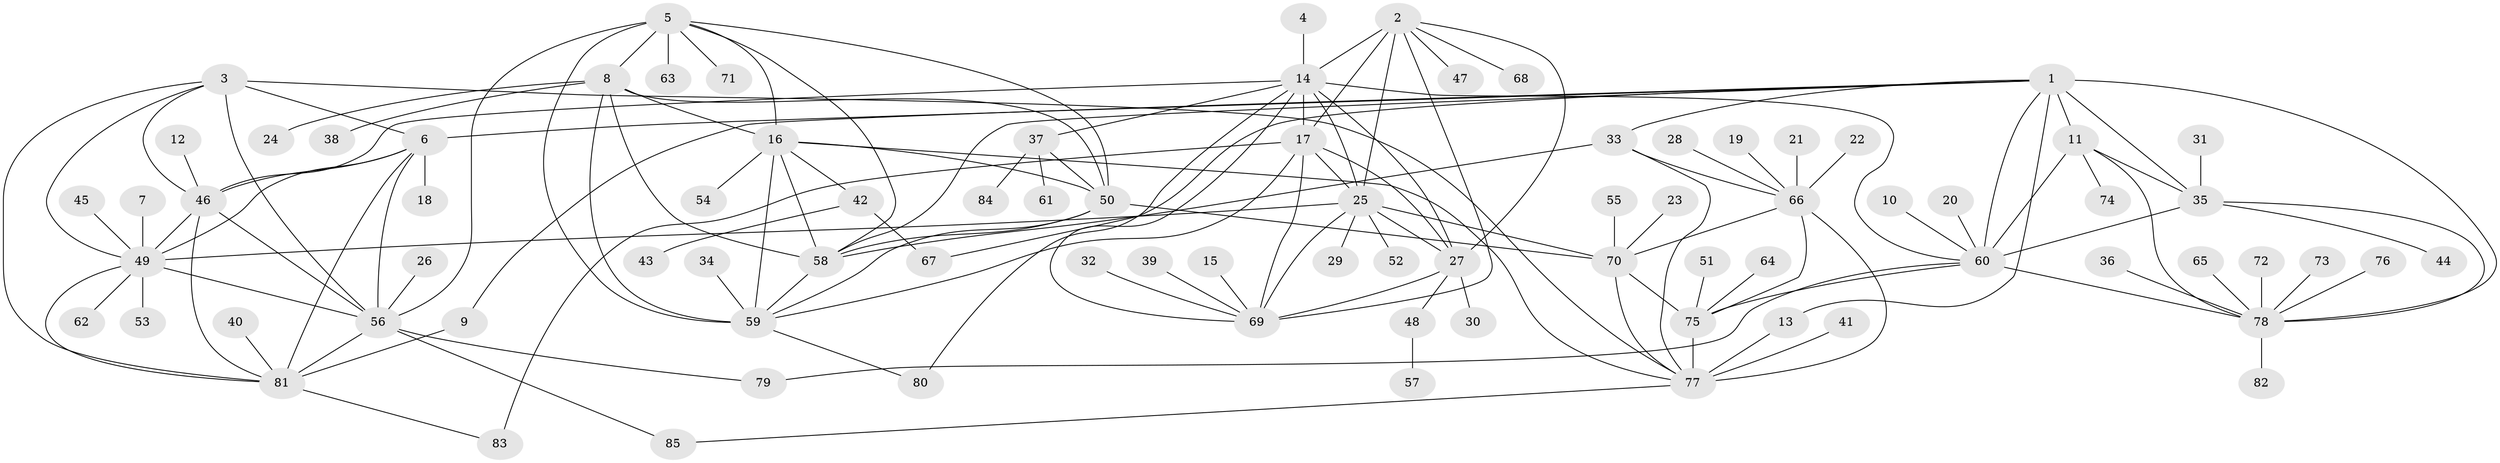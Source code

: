 // original degree distribution, {9: 0.0425531914893617, 13: 0.0070921985815602835, 11: 0.028368794326241134, 6: 0.014184397163120567, 12: 0.02127659574468085, 7: 0.03546099290780142, 8: 0.04964539007092199, 10: 0.04964539007092199, 2: 0.1702127659574468, 1: 0.5319148936170213, 3: 0.02127659574468085, 4: 0.028368794326241134}
// Generated by graph-tools (version 1.1) at 2025/37/03/04/25 23:37:44]
// undirected, 85 vertices, 142 edges
graph export_dot {
  node [color=gray90,style=filled];
  1;
  2;
  3;
  4;
  5;
  6;
  7;
  8;
  9;
  10;
  11;
  12;
  13;
  14;
  15;
  16;
  17;
  18;
  19;
  20;
  21;
  22;
  23;
  24;
  25;
  26;
  27;
  28;
  29;
  30;
  31;
  32;
  33;
  34;
  35;
  36;
  37;
  38;
  39;
  40;
  41;
  42;
  43;
  44;
  45;
  46;
  47;
  48;
  49;
  50;
  51;
  52;
  53;
  54;
  55;
  56;
  57;
  58;
  59;
  60;
  61;
  62;
  63;
  64;
  65;
  66;
  67;
  68;
  69;
  70;
  71;
  72;
  73;
  74;
  75;
  76;
  77;
  78;
  79;
  80;
  81;
  82;
  83;
  84;
  85;
  1 -- 6 [weight=1.0];
  1 -- 9 [weight=1.0];
  1 -- 11 [weight=4.0];
  1 -- 13 [weight=1.0];
  1 -- 33 [weight=1.0];
  1 -- 35 [weight=2.0];
  1 -- 58 [weight=1.0];
  1 -- 60 [weight=2.0];
  1 -- 67 [weight=1.0];
  1 -- 78 [weight=2.0];
  2 -- 14 [weight=2.0];
  2 -- 17 [weight=2.0];
  2 -- 25 [weight=2.0];
  2 -- 27 [weight=2.0];
  2 -- 47 [weight=1.0];
  2 -- 68 [weight=1.0];
  2 -- 69 [weight=2.0];
  3 -- 6 [weight=2.0];
  3 -- 46 [weight=1.0];
  3 -- 49 [weight=1.0];
  3 -- 56 [weight=1.0];
  3 -- 77 [weight=1.0];
  3 -- 81 [weight=1.0];
  4 -- 14 [weight=1.0];
  5 -- 8 [weight=1.0];
  5 -- 16 [weight=1.0];
  5 -- 50 [weight=1.0];
  5 -- 56 [weight=1.0];
  5 -- 58 [weight=1.0];
  5 -- 59 [weight=2.0];
  5 -- 63 [weight=1.0];
  5 -- 71 [weight=1.0];
  6 -- 18 [weight=1.0];
  6 -- 46 [weight=2.0];
  6 -- 49 [weight=2.0];
  6 -- 56 [weight=2.0];
  6 -- 81 [weight=2.0];
  7 -- 49 [weight=1.0];
  8 -- 16 [weight=1.0];
  8 -- 24 [weight=1.0];
  8 -- 38 [weight=1.0];
  8 -- 50 [weight=1.0];
  8 -- 58 [weight=1.0];
  8 -- 59 [weight=2.0];
  9 -- 81 [weight=1.0];
  10 -- 60 [weight=1.0];
  11 -- 35 [weight=2.0];
  11 -- 60 [weight=2.0];
  11 -- 74 [weight=1.0];
  11 -- 78 [weight=2.0];
  12 -- 46 [weight=1.0];
  13 -- 77 [weight=1.0];
  14 -- 17 [weight=1.0];
  14 -- 25 [weight=1.0];
  14 -- 27 [weight=1.0];
  14 -- 37 [weight=1.0];
  14 -- 46 [weight=1.0];
  14 -- 60 [weight=1.0];
  14 -- 69 [weight=1.0];
  14 -- 80 [weight=1.0];
  15 -- 69 [weight=1.0];
  16 -- 42 [weight=1.0];
  16 -- 50 [weight=1.0];
  16 -- 54 [weight=1.0];
  16 -- 58 [weight=1.0];
  16 -- 59 [weight=2.0];
  16 -- 77 [weight=1.0];
  17 -- 25 [weight=1.0];
  17 -- 27 [weight=1.0];
  17 -- 59 [weight=1.0];
  17 -- 69 [weight=1.0];
  17 -- 83 [weight=1.0];
  19 -- 66 [weight=1.0];
  20 -- 60 [weight=1.0];
  21 -- 66 [weight=1.0];
  22 -- 66 [weight=1.0];
  23 -- 70 [weight=1.0];
  25 -- 27 [weight=1.0];
  25 -- 29 [weight=1.0];
  25 -- 49 [weight=1.0];
  25 -- 52 [weight=1.0];
  25 -- 69 [weight=1.0];
  25 -- 70 [weight=1.0];
  26 -- 56 [weight=1.0];
  27 -- 30 [weight=1.0];
  27 -- 48 [weight=1.0];
  27 -- 69 [weight=1.0];
  28 -- 66 [weight=1.0];
  31 -- 35 [weight=1.0];
  32 -- 69 [weight=1.0];
  33 -- 58 [weight=1.0];
  33 -- 66 [weight=1.0];
  33 -- 77 [weight=1.0];
  34 -- 59 [weight=1.0];
  35 -- 44 [weight=1.0];
  35 -- 60 [weight=1.0];
  35 -- 78 [weight=1.0];
  36 -- 78 [weight=1.0];
  37 -- 50 [weight=1.0];
  37 -- 61 [weight=1.0];
  37 -- 84 [weight=1.0];
  39 -- 69 [weight=1.0];
  40 -- 81 [weight=1.0];
  41 -- 77 [weight=1.0];
  42 -- 43 [weight=1.0];
  42 -- 67 [weight=1.0];
  45 -- 49 [weight=1.0];
  46 -- 49 [weight=1.0];
  46 -- 56 [weight=1.0];
  46 -- 81 [weight=1.0];
  48 -- 57 [weight=1.0];
  49 -- 53 [weight=1.0];
  49 -- 56 [weight=1.0];
  49 -- 62 [weight=1.0];
  49 -- 81 [weight=1.0];
  50 -- 58 [weight=1.0];
  50 -- 59 [weight=2.0];
  50 -- 70 [weight=1.0];
  51 -- 75 [weight=1.0];
  55 -- 70 [weight=1.0];
  56 -- 79 [weight=1.0];
  56 -- 81 [weight=1.0];
  56 -- 85 [weight=1.0];
  58 -- 59 [weight=2.0];
  59 -- 80 [weight=1.0];
  60 -- 75 [weight=1.0];
  60 -- 78 [weight=1.0];
  60 -- 79 [weight=1.0];
  64 -- 75 [weight=1.0];
  65 -- 78 [weight=1.0];
  66 -- 70 [weight=2.0];
  66 -- 75 [weight=2.0];
  66 -- 77 [weight=6.0];
  70 -- 75 [weight=1.0];
  70 -- 77 [weight=3.0];
  72 -- 78 [weight=1.0];
  73 -- 78 [weight=1.0];
  75 -- 77 [weight=3.0];
  76 -- 78 [weight=1.0];
  77 -- 85 [weight=1.0];
  78 -- 82 [weight=1.0];
  81 -- 83 [weight=1.0];
}
